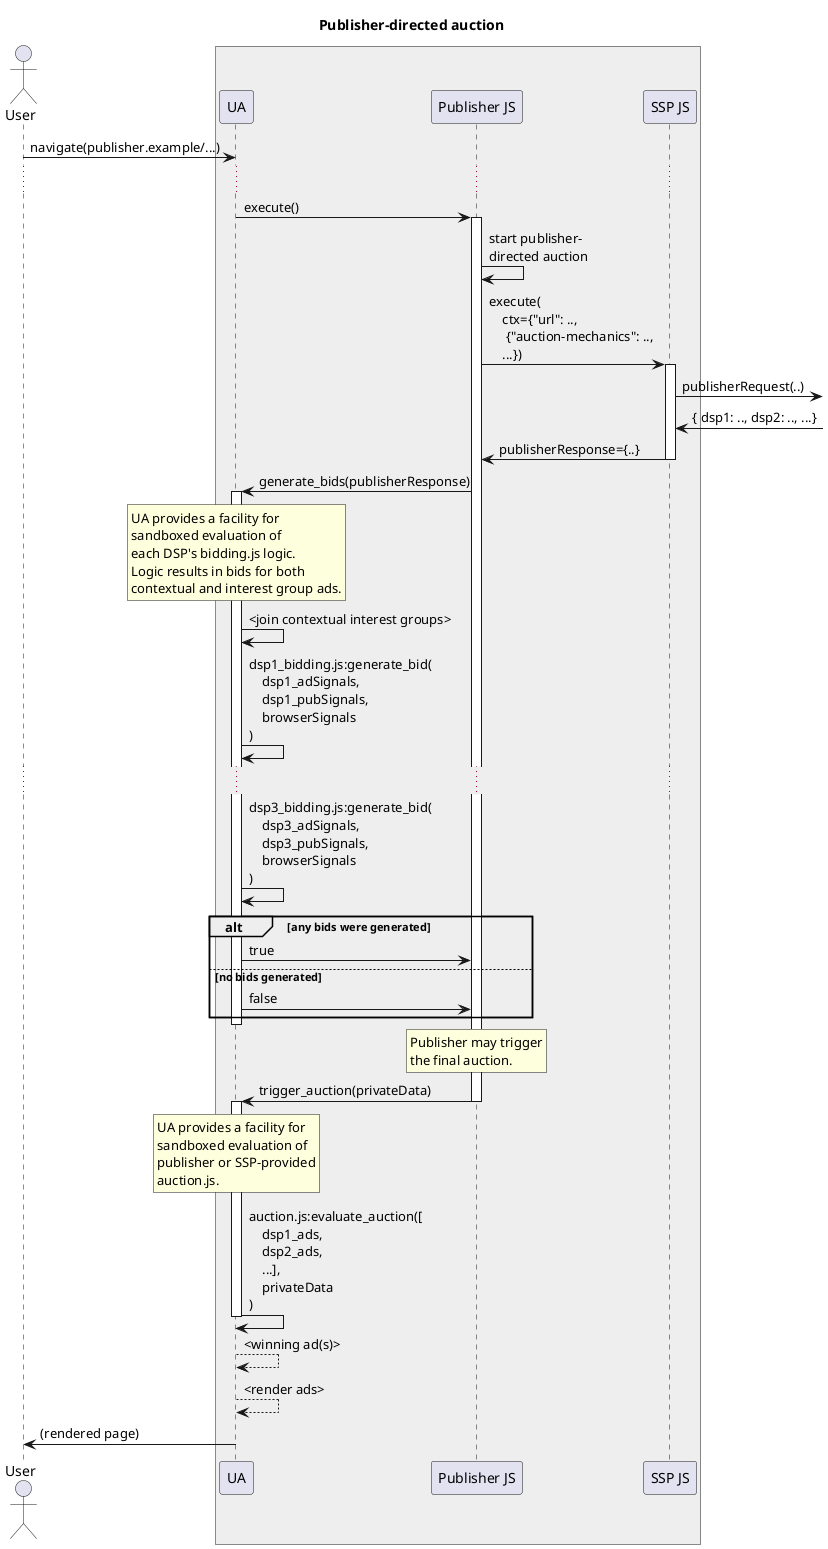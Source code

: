 @startuml

title Publisher-directed auction

actor "User" as user
box #eeeeee
participant "UA" as ua
participant "Publisher JS" as pub_pixel
participant "SSP JS" as ssp_pixel
end box

user -> ua : navigate(publisher.example/...)

...

ua -> pub_pixel : execute()

activate pub_pixel

pub_pixel -> pub_pixel: start publisher-\ndirected auction

pub_pixel -> ssp_pixel : execute(\n    ctx={"url": ..,\n     {"auction-mechanics": ..,\n    ...})

activate ssp_pixel

ssp_pixel ->] : publisherRequest(..)
ssp_pixel <-] : { dsp1: .., dsp2: .., ...}
ssp_pixel -> pub_pixel : publisherResponse={..}
deactivate ssp_pixel

pub_pixel -> ua : generate_bids(publisherResponse)

activate ua

rnote over ua
UA provides a facility for
sandboxed evaluation of
each DSP's bidding.js logic.
Logic results in bids for both
contextual and interest group ads.
end note

ua -> ua : <join contextual interest groups>

ua -> ua : dsp1_bidding.js:generate_bid(\n    dsp1_adSignals,\n    dsp1_pubSignals,\n    browserSignals\n)
...
ua -> ua : dsp3_bidding.js:generate_bid(\n    dsp3_adSignals,\n    dsp3_pubSignals,\n    browserSignals\n)

alt any bids were generated
  ua -> pub_pixel : true
else no bids generated
  ua -> pub_pixel : false
end

deactivate ua

rnote over pub_pixel
Publisher may trigger
the final auction.
end note

pub_pixel -> ua : trigger_auction(privateData)

deactivate pub_pixel
activate ua

rnote over ua
UA provides a facility for
sandboxed evaluation of
publisher or SSP-provided
auction.js.
end note
ua -> ua : auction.js:evaluate_auction([\n    dsp1_ads,\n    dsp2_ads,\n    ...],\n    privateData\n)

deactivate ua

ua --> ua : <winning ad(s)>

ua --> ua : <render ads>

ua -> user : (rendered page)

@enduml
